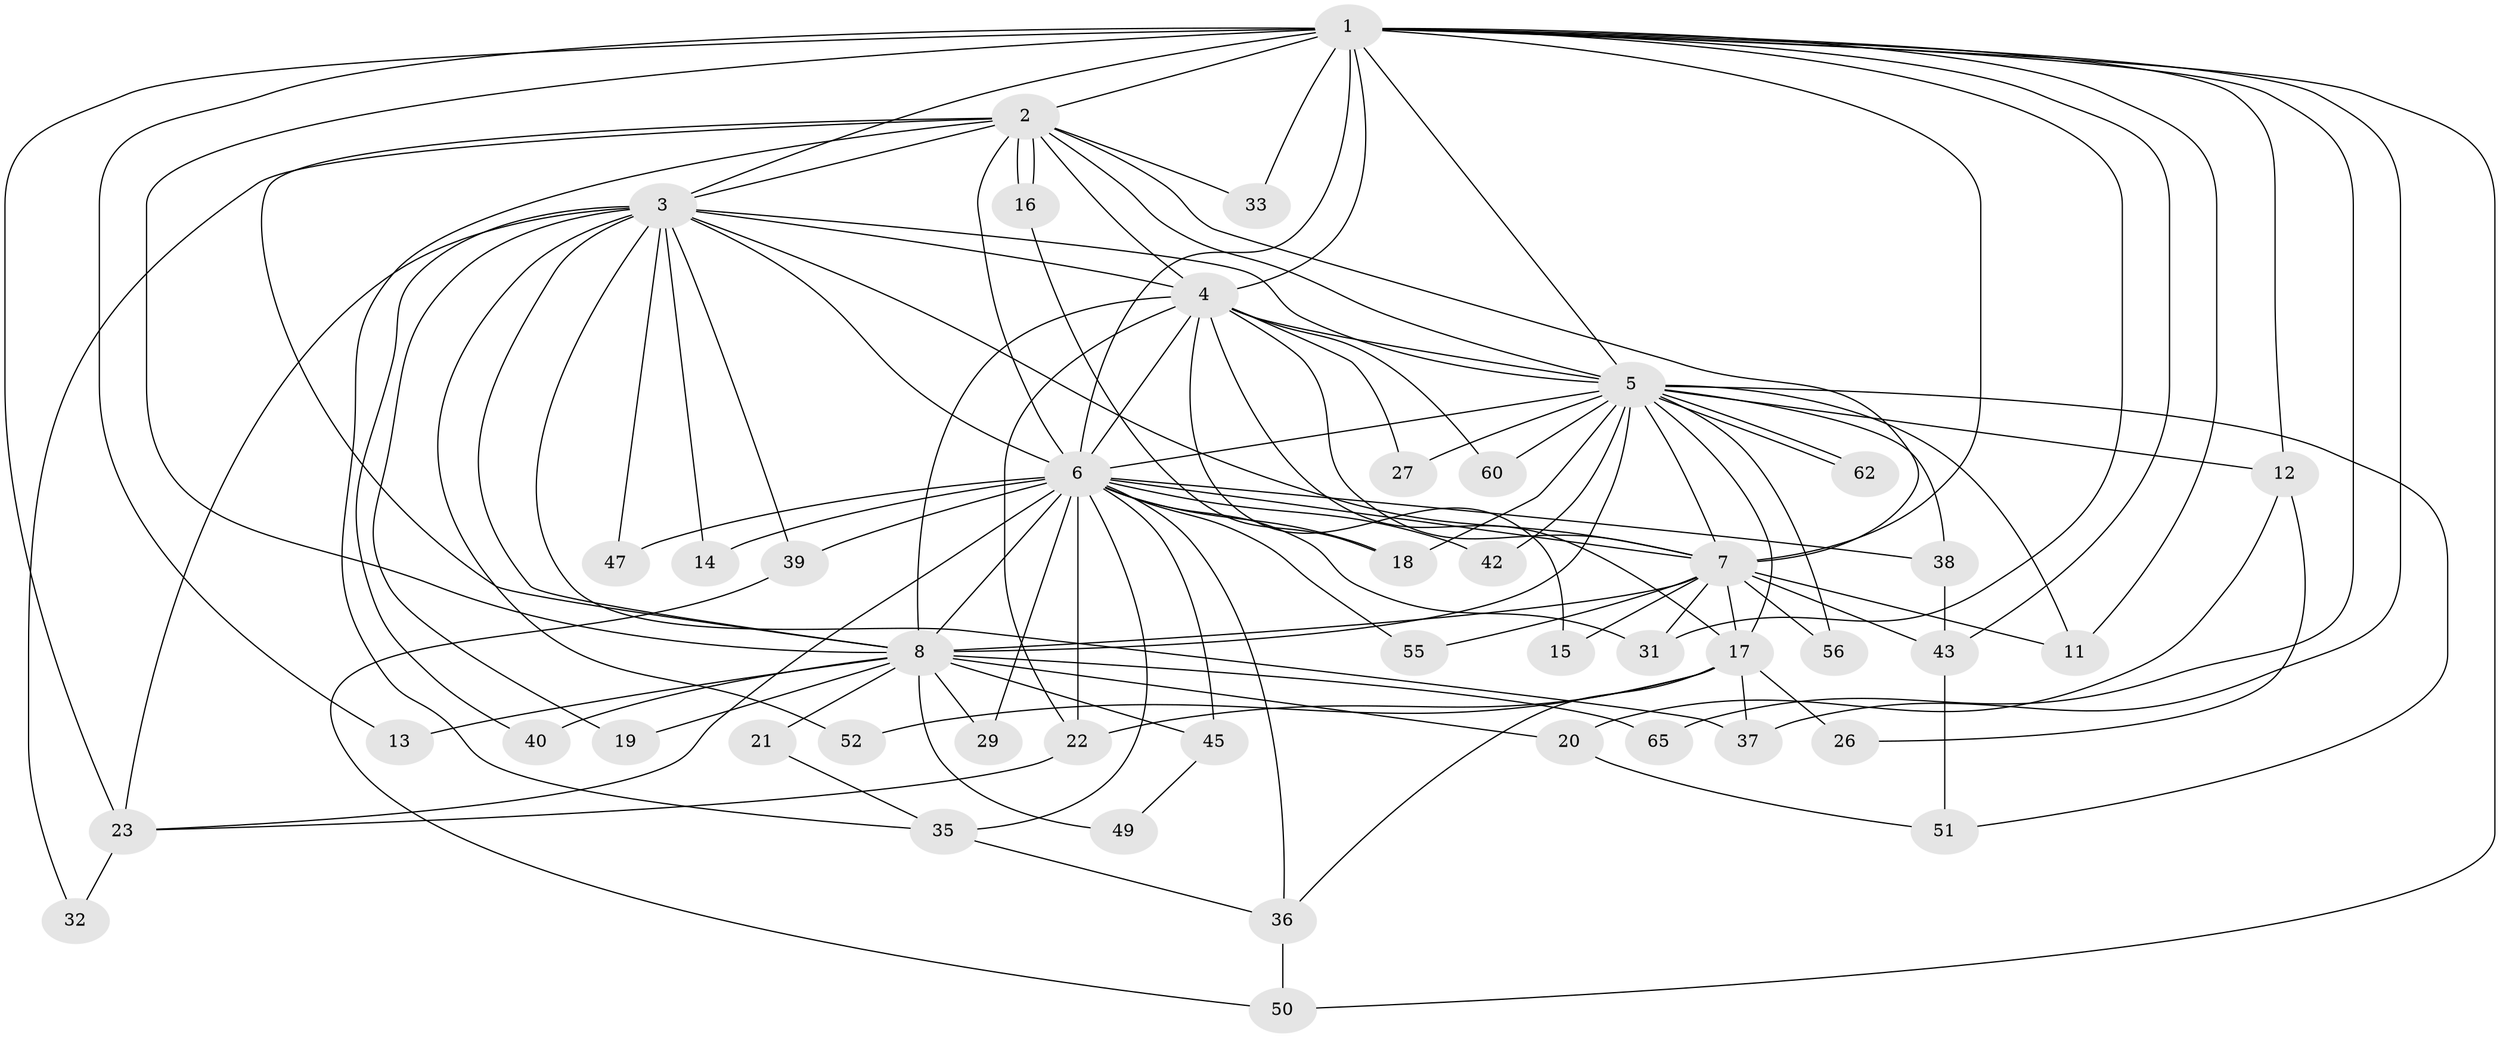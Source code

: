 // Generated by graph-tools (version 1.1) at 2025/51/02/27/25 19:51:52]
// undirected, 46 vertices, 116 edges
graph export_dot {
graph [start="1"]
  node [color=gray90,style=filled];
  1 [super="+54"];
  2 [super="+24"];
  3 [super="+30"];
  4 [super="+63"];
  5 [super="+46"];
  6 [super="+10"];
  7 [super="+28"];
  8 [super="+9"];
  11 [super="+61"];
  12;
  13;
  14;
  15;
  16;
  17 [super="+34"];
  18 [super="+66"];
  19;
  20;
  21;
  22 [super="+41"];
  23 [super="+25"];
  26;
  27;
  29;
  31 [super="+58"];
  32;
  33;
  35 [super="+44"];
  36 [super="+64"];
  37 [super="+53"];
  38;
  39;
  40;
  42;
  43 [super="+48"];
  45;
  47;
  49;
  50 [super="+59"];
  51 [super="+57"];
  52;
  55;
  56;
  60;
  62;
  65;
  1 -- 2 [weight=2];
  1 -- 3;
  1 -- 4;
  1 -- 5;
  1 -- 6 [weight=2];
  1 -- 7;
  1 -- 8 [weight=2];
  1 -- 11;
  1 -- 12;
  1 -- 13;
  1 -- 31;
  1 -- 33;
  1 -- 37;
  1 -- 43;
  1 -- 50;
  1 -- 65;
  1 -- 23;
  2 -- 3;
  2 -- 4;
  2 -- 5;
  2 -- 6 [weight=2];
  2 -- 7;
  2 -- 8 [weight=2];
  2 -- 16;
  2 -- 16;
  2 -- 32;
  2 -- 35;
  2 -- 33;
  3 -- 4;
  3 -- 5;
  3 -- 6 [weight=2];
  3 -- 7;
  3 -- 8 [weight=3];
  3 -- 14;
  3 -- 19;
  3 -- 23;
  3 -- 37;
  3 -- 39;
  3 -- 40;
  3 -- 47;
  3 -- 52;
  4 -- 5;
  4 -- 6 [weight=3];
  4 -- 7;
  4 -- 8 [weight=2];
  4 -- 15;
  4 -- 17;
  4 -- 27;
  4 -- 60;
  4 -- 22;
  5 -- 6 [weight=3];
  5 -- 7;
  5 -- 8 [weight=2];
  5 -- 12;
  5 -- 18;
  5 -- 27;
  5 -- 38;
  5 -- 42;
  5 -- 51;
  5 -- 56;
  5 -- 60;
  5 -- 62;
  5 -- 62;
  5 -- 17;
  5 -- 11;
  6 -- 7 [weight=2];
  6 -- 8 [weight=4];
  6 -- 23;
  6 -- 36;
  6 -- 39;
  6 -- 42;
  6 -- 38;
  6 -- 45;
  6 -- 14;
  6 -- 47;
  6 -- 18;
  6 -- 22;
  6 -- 55;
  6 -- 29;
  6 -- 31;
  6 -- 35;
  7 -- 8 [weight=3];
  7 -- 11;
  7 -- 15;
  7 -- 17;
  7 -- 43;
  7 -- 55;
  7 -- 56;
  7 -- 31;
  8 -- 49;
  8 -- 65;
  8 -- 13;
  8 -- 19;
  8 -- 20;
  8 -- 21;
  8 -- 29;
  8 -- 40;
  8 -- 45;
  12 -- 20;
  12 -- 26;
  16 -- 18;
  17 -- 22;
  17 -- 26;
  17 -- 36;
  17 -- 52;
  17 -- 37;
  20 -- 51;
  21 -- 35;
  22 -- 23;
  23 -- 32;
  35 -- 36;
  36 -- 50;
  38 -- 43;
  39 -- 50;
  43 -- 51;
  45 -- 49;
}
